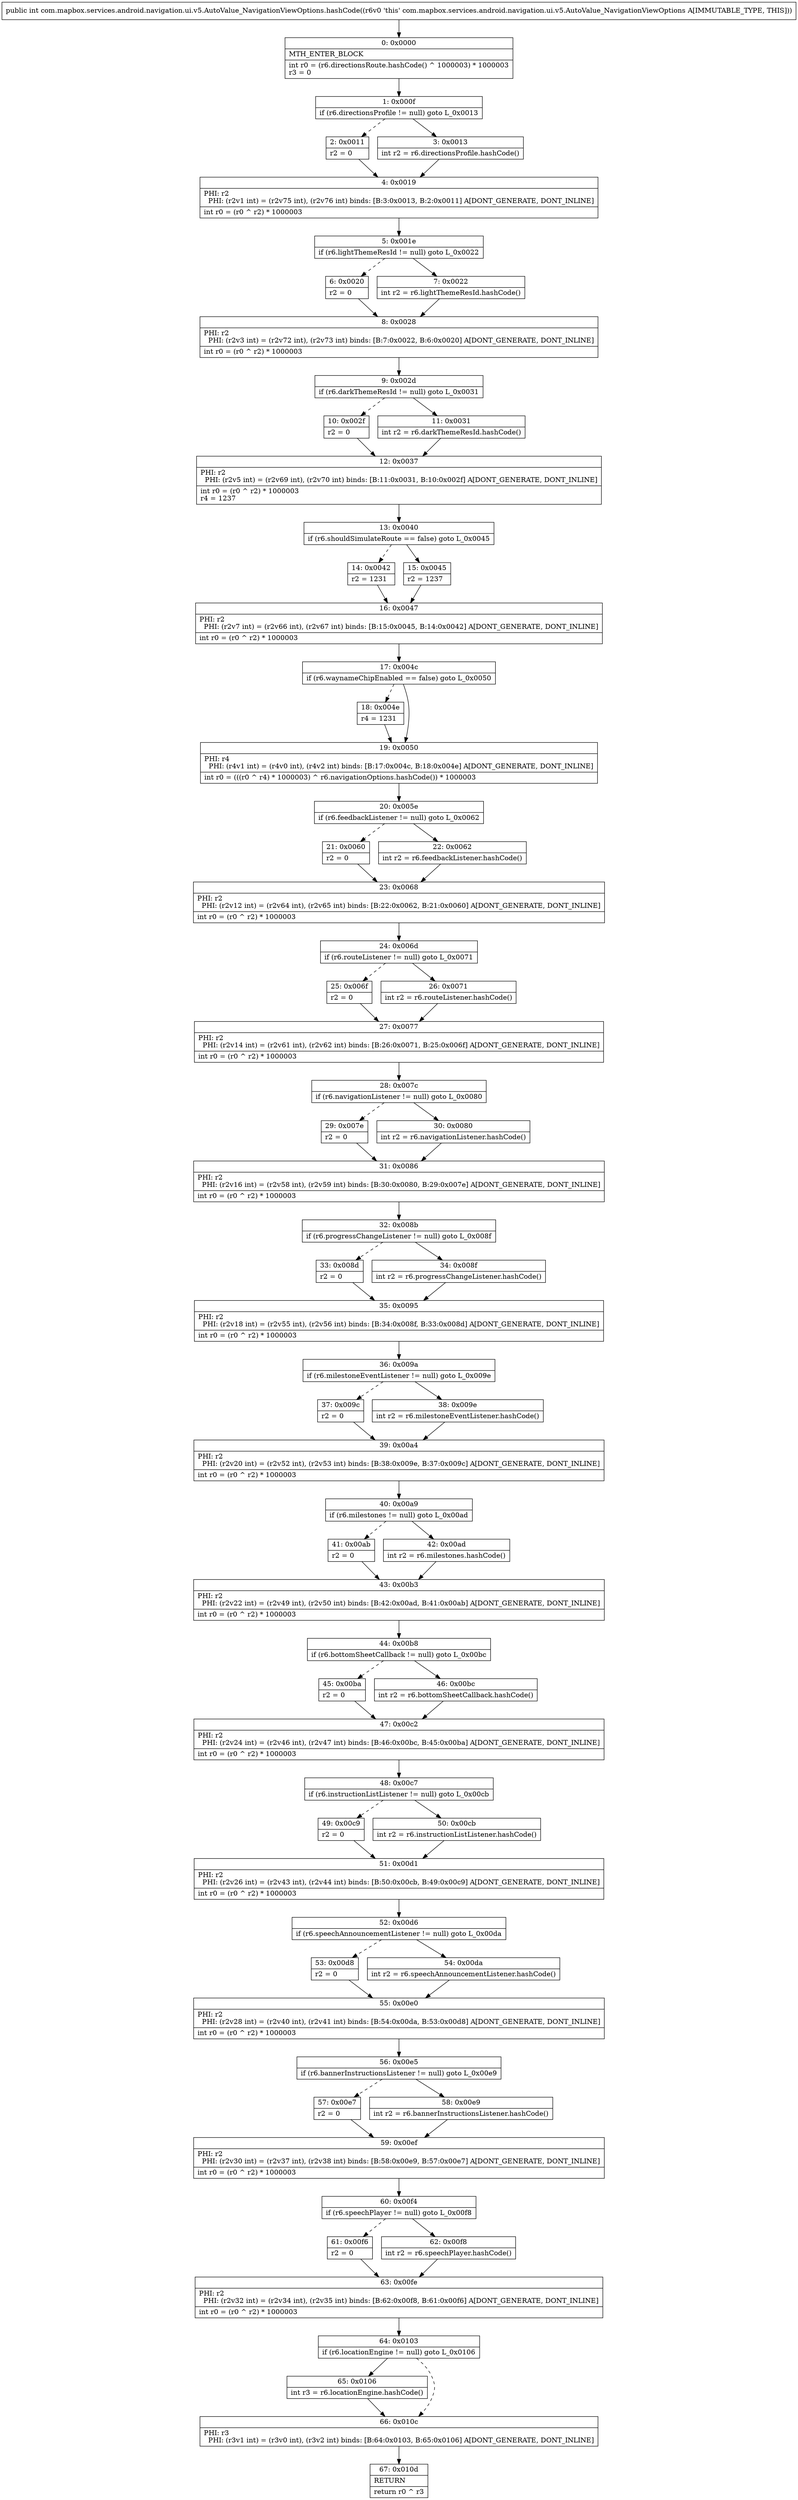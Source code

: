 digraph "CFG forcom.mapbox.services.android.navigation.ui.v5.AutoValue_NavigationViewOptions.hashCode()I" {
Node_0 [shape=record,label="{0\:\ 0x0000|MTH_ENTER_BLOCK\l|int r0 = (r6.directionsRoute.hashCode() ^ 1000003) * 1000003\lr3 = 0\l}"];
Node_1 [shape=record,label="{1\:\ 0x000f|if (r6.directionsProfile != null) goto L_0x0013\l}"];
Node_2 [shape=record,label="{2\:\ 0x0011|r2 = 0\l}"];
Node_3 [shape=record,label="{3\:\ 0x0013|int r2 = r6.directionsProfile.hashCode()\l}"];
Node_4 [shape=record,label="{4\:\ 0x0019|PHI: r2 \l  PHI: (r2v1 int) = (r2v75 int), (r2v76 int) binds: [B:3:0x0013, B:2:0x0011] A[DONT_GENERATE, DONT_INLINE]\l|int r0 = (r0 ^ r2) * 1000003\l}"];
Node_5 [shape=record,label="{5\:\ 0x001e|if (r6.lightThemeResId != null) goto L_0x0022\l}"];
Node_6 [shape=record,label="{6\:\ 0x0020|r2 = 0\l}"];
Node_7 [shape=record,label="{7\:\ 0x0022|int r2 = r6.lightThemeResId.hashCode()\l}"];
Node_8 [shape=record,label="{8\:\ 0x0028|PHI: r2 \l  PHI: (r2v3 int) = (r2v72 int), (r2v73 int) binds: [B:7:0x0022, B:6:0x0020] A[DONT_GENERATE, DONT_INLINE]\l|int r0 = (r0 ^ r2) * 1000003\l}"];
Node_9 [shape=record,label="{9\:\ 0x002d|if (r6.darkThemeResId != null) goto L_0x0031\l}"];
Node_10 [shape=record,label="{10\:\ 0x002f|r2 = 0\l}"];
Node_11 [shape=record,label="{11\:\ 0x0031|int r2 = r6.darkThemeResId.hashCode()\l}"];
Node_12 [shape=record,label="{12\:\ 0x0037|PHI: r2 \l  PHI: (r2v5 int) = (r2v69 int), (r2v70 int) binds: [B:11:0x0031, B:10:0x002f] A[DONT_GENERATE, DONT_INLINE]\l|int r0 = (r0 ^ r2) * 1000003\lr4 = 1237\l}"];
Node_13 [shape=record,label="{13\:\ 0x0040|if (r6.shouldSimulateRoute == false) goto L_0x0045\l}"];
Node_14 [shape=record,label="{14\:\ 0x0042|r2 = 1231\l}"];
Node_15 [shape=record,label="{15\:\ 0x0045|r2 = 1237\l}"];
Node_16 [shape=record,label="{16\:\ 0x0047|PHI: r2 \l  PHI: (r2v7 int) = (r2v66 int), (r2v67 int) binds: [B:15:0x0045, B:14:0x0042] A[DONT_GENERATE, DONT_INLINE]\l|int r0 = (r0 ^ r2) * 1000003\l}"];
Node_17 [shape=record,label="{17\:\ 0x004c|if (r6.waynameChipEnabled == false) goto L_0x0050\l}"];
Node_18 [shape=record,label="{18\:\ 0x004e|r4 = 1231\l}"];
Node_19 [shape=record,label="{19\:\ 0x0050|PHI: r4 \l  PHI: (r4v1 int) = (r4v0 int), (r4v2 int) binds: [B:17:0x004c, B:18:0x004e] A[DONT_GENERATE, DONT_INLINE]\l|int r0 = (((r0 ^ r4) * 1000003) ^ r6.navigationOptions.hashCode()) * 1000003\l}"];
Node_20 [shape=record,label="{20\:\ 0x005e|if (r6.feedbackListener != null) goto L_0x0062\l}"];
Node_21 [shape=record,label="{21\:\ 0x0060|r2 = 0\l}"];
Node_22 [shape=record,label="{22\:\ 0x0062|int r2 = r6.feedbackListener.hashCode()\l}"];
Node_23 [shape=record,label="{23\:\ 0x0068|PHI: r2 \l  PHI: (r2v12 int) = (r2v64 int), (r2v65 int) binds: [B:22:0x0062, B:21:0x0060] A[DONT_GENERATE, DONT_INLINE]\l|int r0 = (r0 ^ r2) * 1000003\l}"];
Node_24 [shape=record,label="{24\:\ 0x006d|if (r6.routeListener != null) goto L_0x0071\l}"];
Node_25 [shape=record,label="{25\:\ 0x006f|r2 = 0\l}"];
Node_26 [shape=record,label="{26\:\ 0x0071|int r2 = r6.routeListener.hashCode()\l}"];
Node_27 [shape=record,label="{27\:\ 0x0077|PHI: r2 \l  PHI: (r2v14 int) = (r2v61 int), (r2v62 int) binds: [B:26:0x0071, B:25:0x006f] A[DONT_GENERATE, DONT_INLINE]\l|int r0 = (r0 ^ r2) * 1000003\l}"];
Node_28 [shape=record,label="{28\:\ 0x007c|if (r6.navigationListener != null) goto L_0x0080\l}"];
Node_29 [shape=record,label="{29\:\ 0x007e|r2 = 0\l}"];
Node_30 [shape=record,label="{30\:\ 0x0080|int r2 = r6.navigationListener.hashCode()\l}"];
Node_31 [shape=record,label="{31\:\ 0x0086|PHI: r2 \l  PHI: (r2v16 int) = (r2v58 int), (r2v59 int) binds: [B:30:0x0080, B:29:0x007e] A[DONT_GENERATE, DONT_INLINE]\l|int r0 = (r0 ^ r2) * 1000003\l}"];
Node_32 [shape=record,label="{32\:\ 0x008b|if (r6.progressChangeListener != null) goto L_0x008f\l}"];
Node_33 [shape=record,label="{33\:\ 0x008d|r2 = 0\l}"];
Node_34 [shape=record,label="{34\:\ 0x008f|int r2 = r6.progressChangeListener.hashCode()\l}"];
Node_35 [shape=record,label="{35\:\ 0x0095|PHI: r2 \l  PHI: (r2v18 int) = (r2v55 int), (r2v56 int) binds: [B:34:0x008f, B:33:0x008d] A[DONT_GENERATE, DONT_INLINE]\l|int r0 = (r0 ^ r2) * 1000003\l}"];
Node_36 [shape=record,label="{36\:\ 0x009a|if (r6.milestoneEventListener != null) goto L_0x009e\l}"];
Node_37 [shape=record,label="{37\:\ 0x009c|r2 = 0\l}"];
Node_38 [shape=record,label="{38\:\ 0x009e|int r2 = r6.milestoneEventListener.hashCode()\l}"];
Node_39 [shape=record,label="{39\:\ 0x00a4|PHI: r2 \l  PHI: (r2v20 int) = (r2v52 int), (r2v53 int) binds: [B:38:0x009e, B:37:0x009c] A[DONT_GENERATE, DONT_INLINE]\l|int r0 = (r0 ^ r2) * 1000003\l}"];
Node_40 [shape=record,label="{40\:\ 0x00a9|if (r6.milestones != null) goto L_0x00ad\l}"];
Node_41 [shape=record,label="{41\:\ 0x00ab|r2 = 0\l}"];
Node_42 [shape=record,label="{42\:\ 0x00ad|int r2 = r6.milestones.hashCode()\l}"];
Node_43 [shape=record,label="{43\:\ 0x00b3|PHI: r2 \l  PHI: (r2v22 int) = (r2v49 int), (r2v50 int) binds: [B:42:0x00ad, B:41:0x00ab] A[DONT_GENERATE, DONT_INLINE]\l|int r0 = (r0 ^ r2) * 1000003\l}"];
Node_44 [shape=record,label="{44\:\ 0x00b8|if (r6.bottomSheetCallback != null) goto L_0x00bc\l}"];
Node_45 [shape=record,label="{45\:\ 0x00ba|r2 = 0\l}"];
Node_46 [shape=record,label="{46\:\ 0x00bc|int r2 = r6.bottomSheetCallback.hashCode()\l}"];
Node_47 [shape=record,label="{47\:\ 0x00c2|PHI: r2 \l  PHI: (r2v24 int) = (r2v46 int), (r2v47 int) binds: [B:46:0x00bc, B:45:0x00ba] A[DONT_GENERATE, DONT_INLINE]\l|int r0 = (r0 ^ r2) * 1000003\l}"];
Node_48 [shape=record,label="{48\:\ 0x00c7|if (r6.instructionListListener != null) goto L_0x00cb\l}"];
Node_49 [shape=record,label="{49\:\ 0x00c9|r2 = 0\l}"];
Node_50 [shape=record,label="{50\:\ 0x00cb|int r2 = r6.instructionListListener.hashCode()\l}"];
Node_51 [shape=record,label="{51\:\ 0x00d1|PHI: r2 \l  PHI: (r2v26 int) = (r2v43 int), (r2v44 int) binds: [B:50:0x00cb, B:49:0x00c9] A[DONT_GENERATE, DONT_INLINE]\l|int r0 = (r0 ^ r2) * 1000003\l}"];
Node_52 [shape=record,label="{52\:\ 0x00d6|if (r6.speechAnnouncementListener != null) goto L_0x00da\l}"];
Node_53 [shape=record,label="{53\:\ 0x00d8|r2 = 0\l}"];
Node_54 [shape=record,label="{54\:\ 0x00da|int r2 = r6.speechAnnouncementListener.hashCode()\l}"];
Node_55 [shape=record,label="{55\:\ 0x00e0|PHI: r2 \l  PHI: (r2v28 int) = (r2v40 int), (r2v41 int) binds: [B:54:0x00da, B:53:0x00d8] A[DONT_GENERATE, DONT_INLINE]\l|int r0 = (r0 ^ r2) * 1000003\l}"];
Node_56 [shape=record,label="{56\:\ 0x00e5|if (r6.bannerInstructionsListener != null) goto L_0x00e9\l}"];
Node_57 [shape=record,label="{57\:\ 0x00e7|r2 = 0\l}"];
Node_58 [shape=record,label="{58\:\ 0x00e9|int r2 = r6.bannerInstructionsListener.hashCode()\l}"];
Node_59 [shape=record,label="{59\:\ 0x00ef|PHI: r2 \l  PHI: (r2v30 int) = (r2v37 int), (r2v38 int) binds: [B:58:0x00e9, B:57:0x00e7] A[DONT_GENERATE, DONT_INLINE]\l|int r0 = (r0 ^ r2) * 1000003\l}"];
Node_60 [shape=record,label="{60\:\ 0x00f4|if (r6.speechPlayer != null) goto L_0x00f8\l}"];
Node_61 [shape=record,label="{61\:\ 0x00f6|r2 = 0\l}"];
Node_62 [shape=record,label="{62\:\ 0x00f8|int r2 = r6.speechPlayer.hashCode()\l}"];
Node_63 [shape=record,label="{63\:\ 0x00fe|PHI: r2 \l  PHI: (r2v32 int) = (r2v34 int), (r2v35 int) binds: [B:62:0x00f8, B:61:0x00f6] A[DONT_GENERATE, DONT_INLINE]\l|int r0 = (r0 ^ r2) * 1000003\l}"];
Node_64 [shape=record,label="{64\:\ 0x0103|if (r6.locationEngine != null) goto L_0x0106\l}"];
Node_65 [shape=record,label="{65\:\ 0x0106|int r3 = r6.locationEngine.hashCode()\l}"];
Node_66 [shape=record,label="{66\:\ 0x010c|PHI: r3 \l  PHI: (r3v1 int) = (r3v0 int), (r3v2 int) binds: [B:64:0x0103, B:65:0x0106] A[DONT_GENERATE, DONT_INLINE]\l}"];
Node_67 [shape=record,label="{67\:\ 0x010d|RETURN\l|return r0 ^ r3\l}"];
MethodNode[shape=record,label="{public int com.mapbox.services.android.navigation.ui.v5.AutoValue_NavigationViewOptions.hashCode((r6v0 'this' com.mapbox.services.android.navigation.ui.v5.AutoValue_NavigationViewOptions A[IMMUTABLE_TYPE, THIS])) }"];
MethodNode -> Node_0;
Node_0 -> Node_1;
Node_1 -> Node_2[style=dashed];
Node_1 -> Node_3;
Node_2 -> Node_4;
Node_3 -> Node_4;
Node_4 -> Node_5;
Node_5 -> Node_6[style=dashed];
Node_5 -> Node_7;
Node_6 -> Node_8;
Node_7 -> Node_8;
Node_8 -> Node_9;
Node_9 -> Node_10[style=dashed];
Node_9 -> Node_11;
Node_10 -> Node_12;
Node_11 -> Node_12;
Node_12 -> Node_13;
Node_13 -> Node_14[style=dashed];
Node_13 -> Node_15;
Node_14 -> Node_16;
Node_15 -> Node_16;
Node_16 -> Node_17;
Node_17 -> Node_18[style=dashed];
Node_17 -> Node_19;
Node_18 -> Node_19;
Node_19 -> Node_20;
Node_20 -> Node_21[style=dashed];
Node_20 -> Node_22;
Node_21 -> Node_23;
Node_22 -> Node_23;
Node_23 -> Node_24;
Node_24 -> Node_25[style=dashed];
Node_24 -> Node_26;
Node_25 -> Node_27;
Node_26 -> Node_27;
Node_27 -> Node_28;
Node_28 -> Node_29[style=dashed];
Node_28 -> Node_30;
Node_29 -> Node_31;
Node_30 -> Node_31;
Node_31 -> Node_32;
Node_32 -> Node_33[style=dashed];
Node_32 -> Node_34;
Node_33 -> Node_35;
Node_34 -> Node_35;
Node_35 -> Node_36;
Node_36 -> Node_37[style=dashed];
Node_36 -> Node_38;
Node_37 -> Node_39;
Node_38 -> Node_39;
Node_39 -> Node_40;
Node_40 -> Node_41[style=dashed];
Node_40 -> Node_42;
Node_41 -> Node_43;
Node_42 -> Node_43;
Node_43 -> Node_44;
Node_44 -> Node_45[style=dashed];
Node_44 -> Node_46;
Node_45 -> Node_47;
Node_46 -> Node_47;
Node_47 -> Node_48;
Node_48 -> Node_49[style=dashed];
Node_48 -> Node_50;
Node_49 -> Node_51;
Node_50 -> Node_51;
Node_51 -> Node_52;
Node_52 -> Node_53[style=dashed];
Node_52 -> Node_54;
Node_53 -> Node_55;
Node_54 -> Node_55;
Node_55 -> Node_56;
Node_56 -> Node_57[style=dashed];
Node_56 -> Node_58;
Node_57 -> Node_59;
Node_58 -> Node_59;
Node_59 -> Node_60;
Node_60 -> Node_61[style=dashed];
Node_60 -> Node_62;
Node_61 -> Node_63;
Node_62 -> Node_63;
Node_63 -> Node_64;
Node_64 -> Node_65;
Node_64 -> Node_66[style=dashed];
Node_65 -> Node_66;
Node_66 -> Node_67;
}

